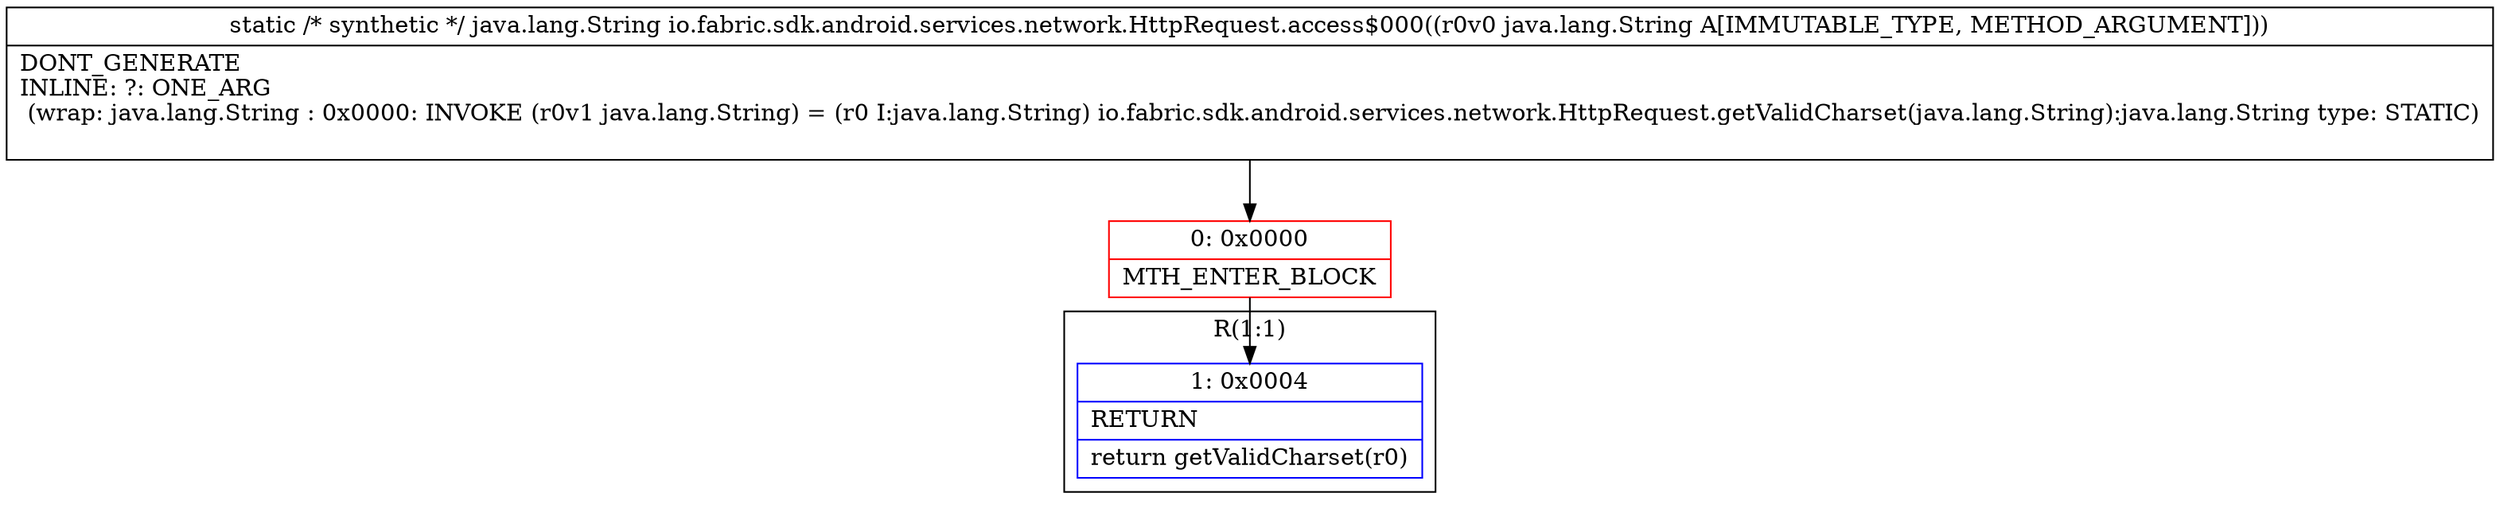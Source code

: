digraph "CFG forio.fabric.sdk.android.services.network.HttpRequest.access$000(Ljava\/lang\/String;)Ljava\/lang\/String;" {
subgraph cluster_Region_1822592505 {
label = "R(1:1)";
node [shape=record,color=blue];
Node_1 [shape=record,label="{1\:\ 0x0004|RETURN\l|return getValidCharset(r0)\l}"];
}
Node_0 [shape=record,color=red,label="{0\:\ 0x0000|MTH_ENTER_BLOCK\l}"];
MethodNode[shape=record,label="{static \/* synthetic *\/ java.lang.String io.fabric.sdk.android.services.network.HttpRequest.access$000((r0v0 java.lang.String A[IMMUTABLE_TYPE, METHOD_ARGUMENT]))  | DONT_GENERATE\lINLINE: ?: ONE_ARG  \l  (wrap: java.lang.String : 0x0000: INVOKE  (r0v1 java.lang.String) = (r0 I:java.lang.String) io.fabric.sdk.android.services.network.HttpRequest.getValidCharset(java.lang.String):java.lang.String type: STATIC)\l\l}"];
MethodNode -> Node_0;
Node_0 -> Node_1;
}

